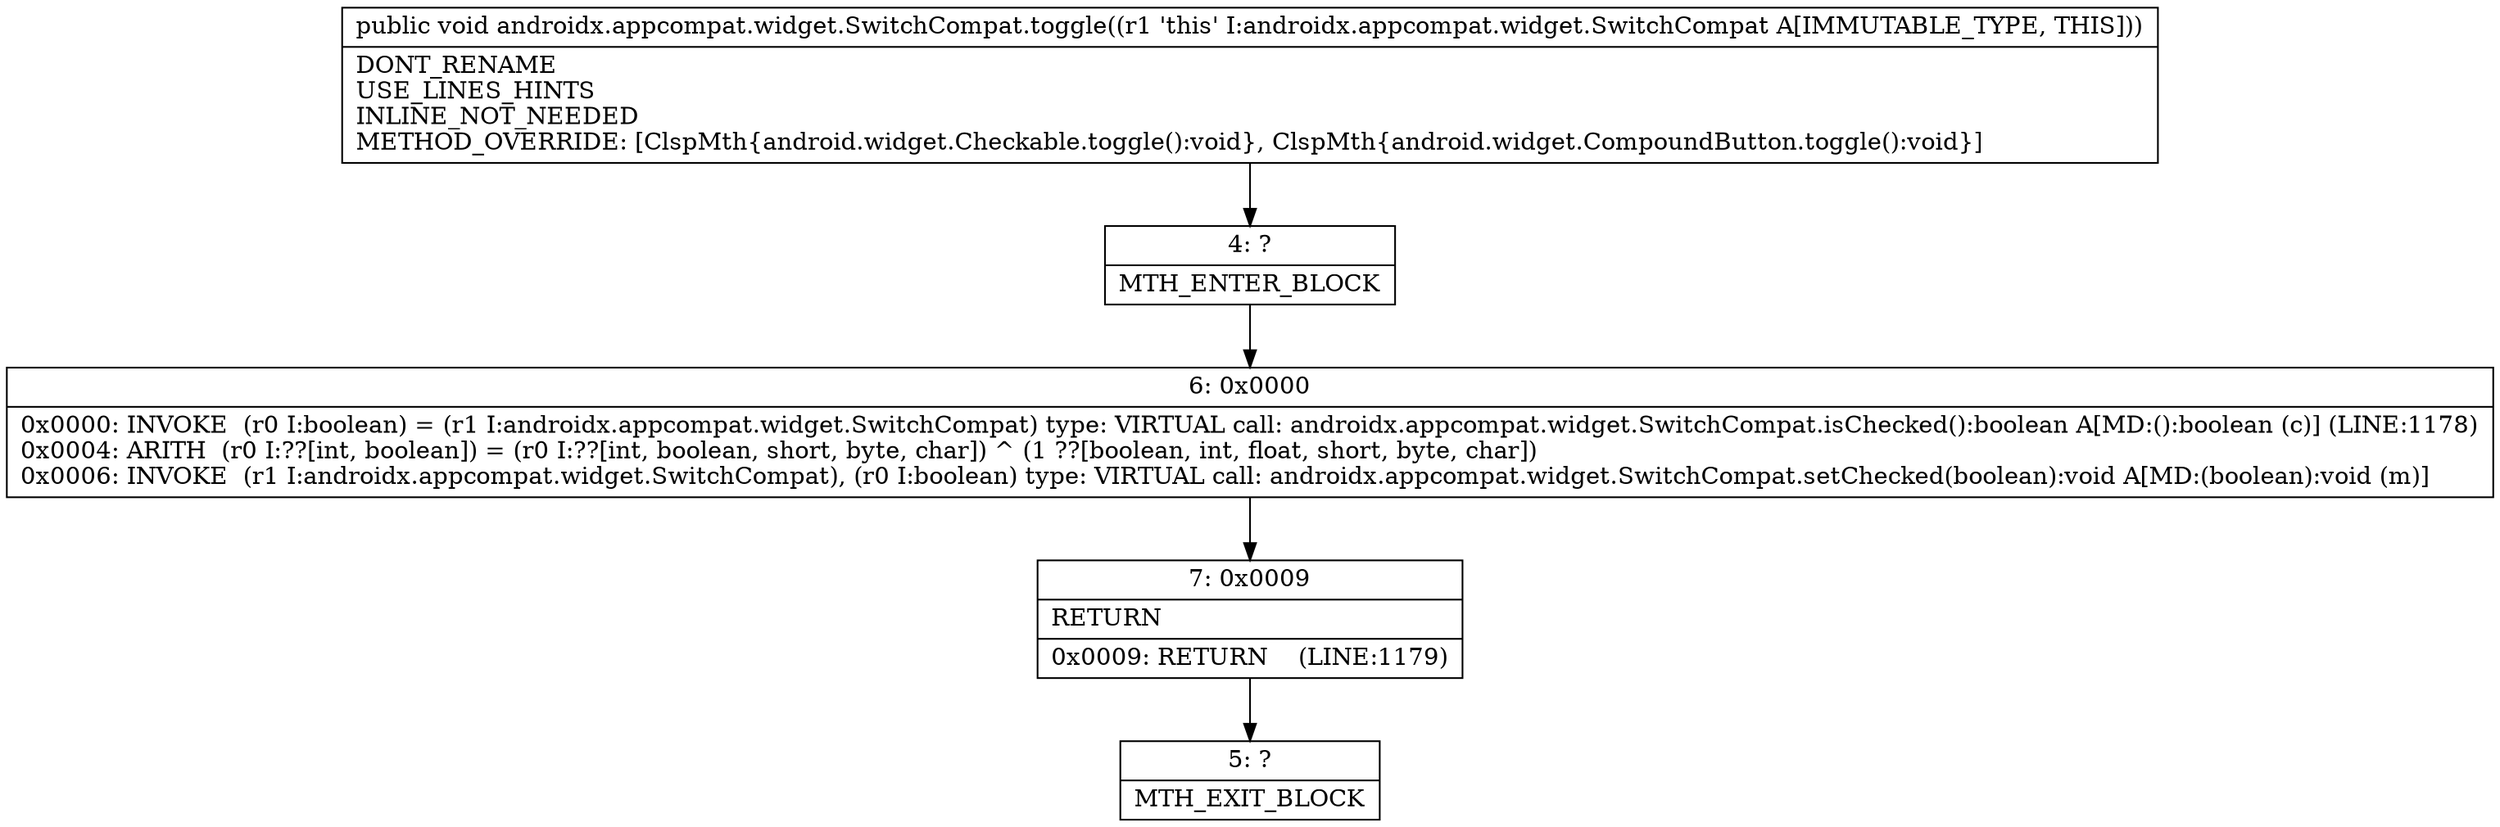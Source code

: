digraph "CFG forandroidx.appcompat.widget.SwitchCompat.toggle()V" {
Node_4 [shape=record,label="{4\:\ ?|MTH_ENTER_BLOCK\l}"];
Node_6 [shape=record,label="{6\:\ 0x0000|0x0000: INVOKE  (r0 I:boolean) = (r1 I:androidx.appcompat.widget.SwitchCompat) type: VIRTUAL call: androidx.appcompat.widget.SwitchCompat.isChecked():boolean A[MD:():boolean (c)] (LINE:1178)\l0x0004: ARITH  (r0 I:??[int, boolean]) = (r0 I:??[int, boolean, short, byte, char]) ^ (1 ??[boolean, int, float, short, byte, char]) \l0x0006: INVOKE  (r1 I:androidx.appcompat.widget.SwitchCompat), (r0 I:boolean) type: VIRTUAL call: androidx.appcompat.widget.SwitchCompat.setChecked(boolean):void A[MD:(boolean):void (m)]\l}"];
Node_7 [shape=record,label="{7\:\ 0x0009|RETURN\l|0x0009: RETURN    (LINE:1179)\l}"];
Node_5 [shape=record,label="{5\:\ ?|MTH_EXIT_BLOCK\l}"];
MethodNode[shape=record,label="{public void androidx.appcompat.widget.SwitchCompat.toggle((r1 'this' I:androidx.appcompat.widget.SwitchCompat A[IMMUTABLE_TYPE, THIS]))  | DONT_RENAME\lUSE_LINES_HINTS\lINLINE_NOT_NEEDED\lMETHOD_OVERRIDE: [ClspMth\{android.widget.Checkable.toggle():void\}, ClspMth\{android.widget.CompoundButton.toggle():void\}]\l}"];
MethodNode -> Node_4;Node_4 -> Node_6;
Node_6 -> Node_7;
Node_7 -> Node_5;
}


